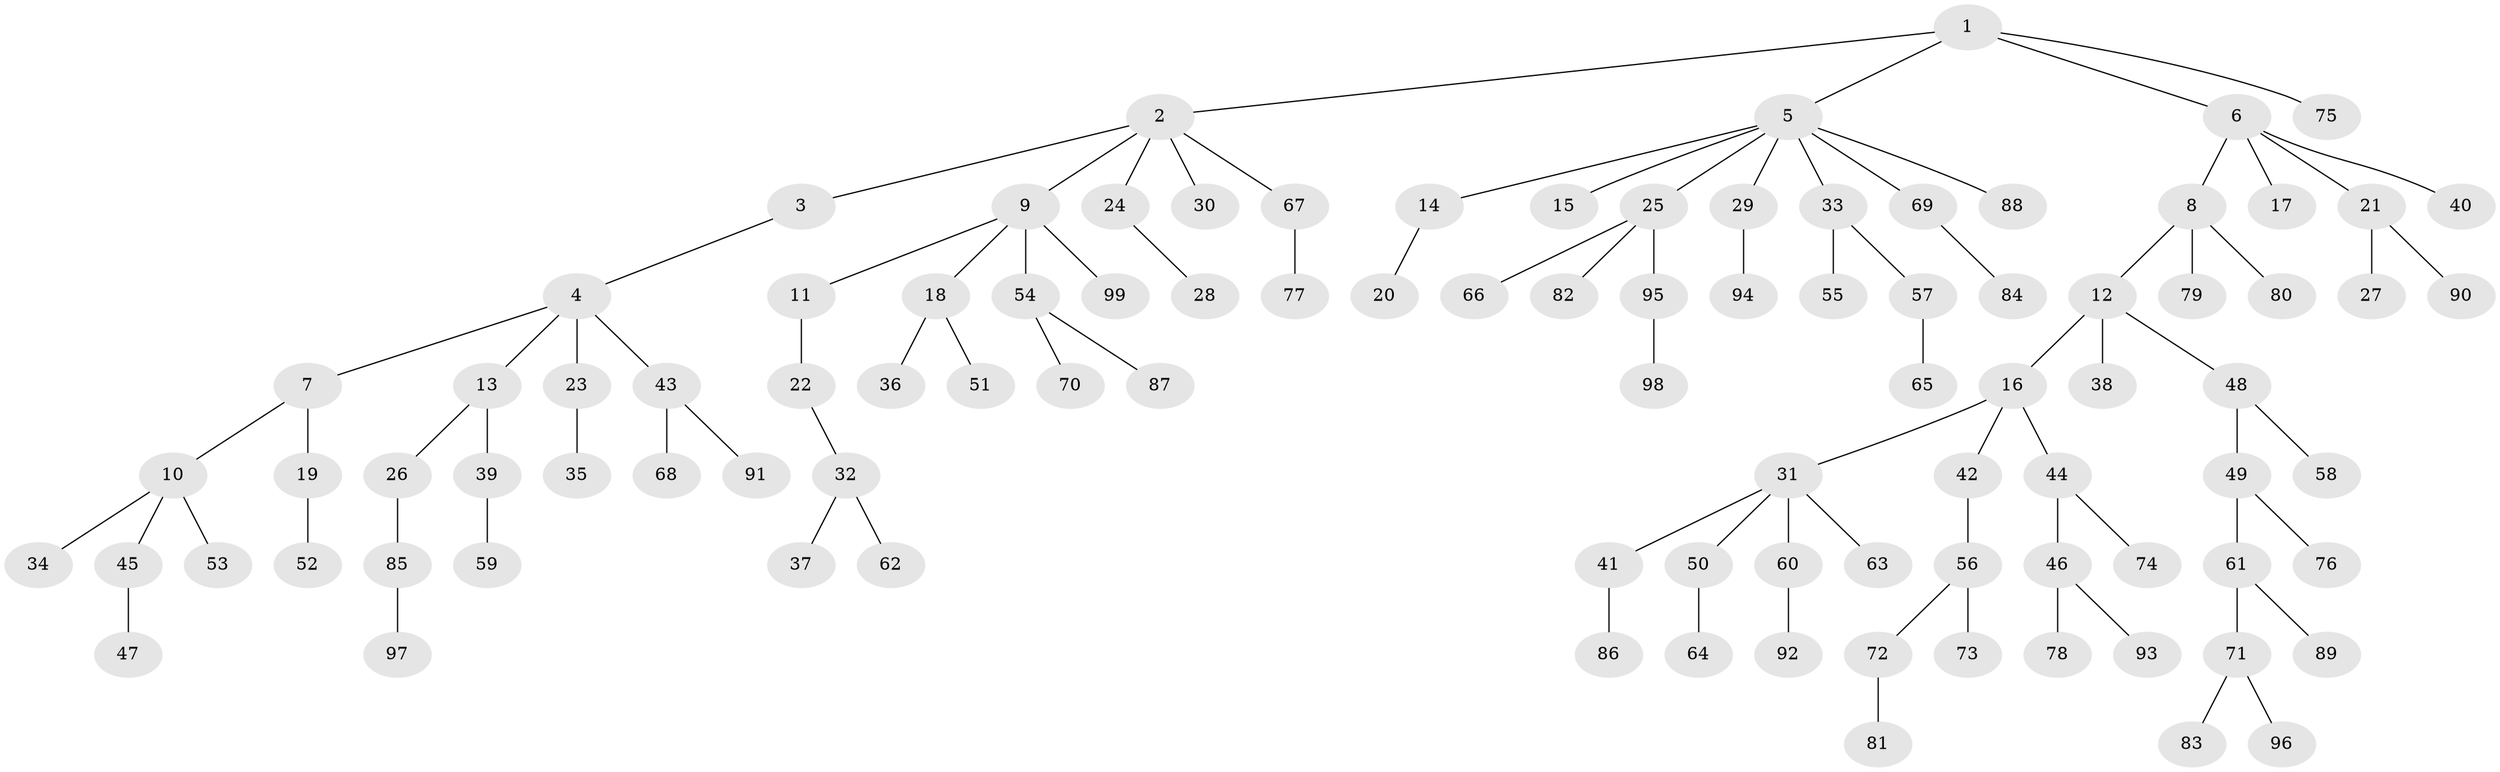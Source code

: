 // coarse degree distribution, {10: 0.014492753623188406, 6: 0.028985507246376812, 7: 0.014492753623188406, 5: 0.028985507246376812, 3: 0.043478260869565216, 1: 0.5797101449275363, 4: 0.057971014492753624, 2: 0.2318840579710145}
// Generated by graph-tools (version 1.1) at 2025/24/03/03/25 07:24:08]
// undirected, 99 vertices, 98 edges
graph export_dot {
graph [start="1"]
  node [color=gray90,style=filled];
  1;
  2;
  3;
  4;
  5;
  6;
  7;
  8;
  9;
  10;
  11;
  12;
  13;
  14;
  15;
  16;
  17;
  18;
  19;
  20;
  21;
  22;
  23;
  24;
  25;
  26;
  27;
  28;
  29;
  30;
  31;
  32;
  33;
  34;
  35;
  36;
  37;
  38;
  39;
  40;
  41;
  42;
  43;
  44;
  45;
  46;
  47;
  48;
  49;
  50;
  51;
  52;
  53;
  54;
  55;
  56;
  57;
  58;
  59;
  60;
  61;
  62;
  63;
  64;
  65;
  66;
  67;
  68;
  69;
  70;
  71;
  72;
  73;
  74;
  75;
  76;
  77;
  78;
  79;
  80;
  81;
  82;
  83;
  84;
  85;
  86;
  87;
  88;
  89;
  90;
  91;
  92;
  93;
  94;
  95;
  96;
  97;
  98;
  99;
  1 -- 2;
  1 -- 5;
  1 -- 6;
  1 -- 75;
  2 -- 3;
  2 -- 9;
  2 -- 24;
  2 -- 30;
  2 -- 67;
  3 -- 4;
  4 -- 7;
  4 -- 13;
  4 -- 23;
  4 -- 43;
  5 -- 14;
  5 -- 15;
  5 -- 25;
  5 -- 29;
  5 -- 33;
  5 -- 69;
  5 -- 88;
  6 -- 8;
  6 -- 17;
  6 -- 21;
  6 -- 40;
  7 -- 10;
  7 -- 19;
  8 -- 12;
  8 -- 79;
  8 -- 80;
  9 -- 11;
  9 -- 18;
  9 -- 54;
  9 -- 99;
  10 -- 34;
  10 -- 45;
  10 -- 53;
  11 -- 22;
  12 -- 16;
  12 -- 38;
  12 -- 48;
  13 -- 26;
  13 -- 39;
  14 -- 20;
  16 -- 31;
  16 -- 42;
  16 -- 44;
  18 -- 36;
  18 -- 51;
  19 -- 52;
  21 -- 27;
  21 -- 90;
  22 -- 32;
  23 -- 35;
  24 -- 28;
  25 -- 66;
  25 -- 82;
  25 -- 95;
  26 -- 85;
  29 -- 94;
  31 -- 41;
  31 -- 50;
  31 -- 60;
  31 -- 63;
  32 -- 37;
  32 -- 62;
  33 -- 55;
  33 -- 57;
  39 -- 59;
  41 -- 86;
  42 -- 56;
  43 -- 68;
  43 -- 91;
  44 -- 46;
  44 -- 74;
  45 -- 47;
  46 -- 78;
  46 -- 93;
  48 -- 49;
  48 -- 58;
  49 -- 61;
  49 -- 76;
  50 -- 64;
  54 -- 70;
  54 -- 87;
  56 -- 72;
  56 -- 73;
  57 -- 65;
  60 -- 92;
  61 -- 71;
  61 -- 89;
  67 -- 77;
  69 -- 84;
  71 -- 83;
  71 -- 96;
  72 -- 81;
  85 -- 97;
  95 -- 98;
}
